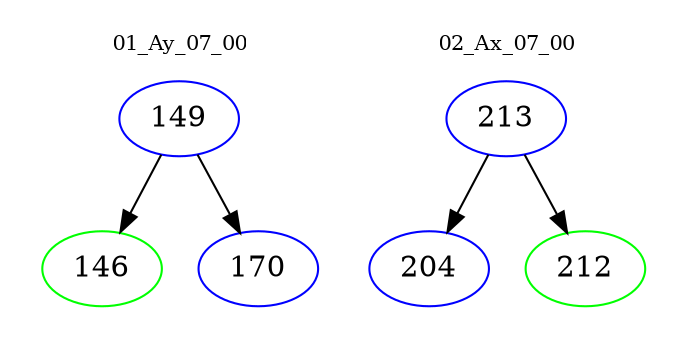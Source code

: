 digraph{
subgraph cluster_0 {
color = white
label = "01_Ay_07_00";
fontsize=10;
T0_149 [label="149", color="blue"]
T0_149 -> T0_146 [color="black"]
T0_146 [label="146", color="green"]
T0_149 -> T0_170 [color="black"]
T0_170 [label="170", color="blue"]
}
subgraph cluster_1 {
color = white
label = "02_Ax_07_00";
fontsize=10;
T1_213 [label="213", color="blue"]
T1_213 -> T1_204 [color="black"]
T1_204 [label="204", color="blue"]
T1_213 -> T1_212 [color="black"]
T1_212 [label="212", color="green"]
}
}
